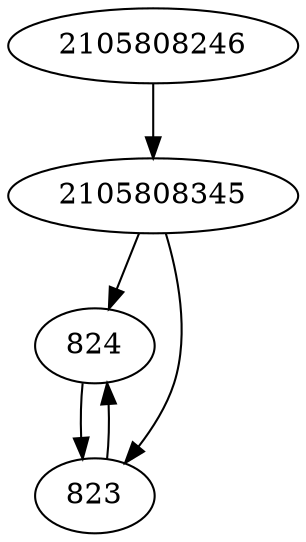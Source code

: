 strict digraph  {
824;
2105808345;
2105808246;
823;
824 -> 823;
2105808345 -> 823;
2105808345 -> 824;
2105808246 -> 2105808345;
823 -> 824;
}
